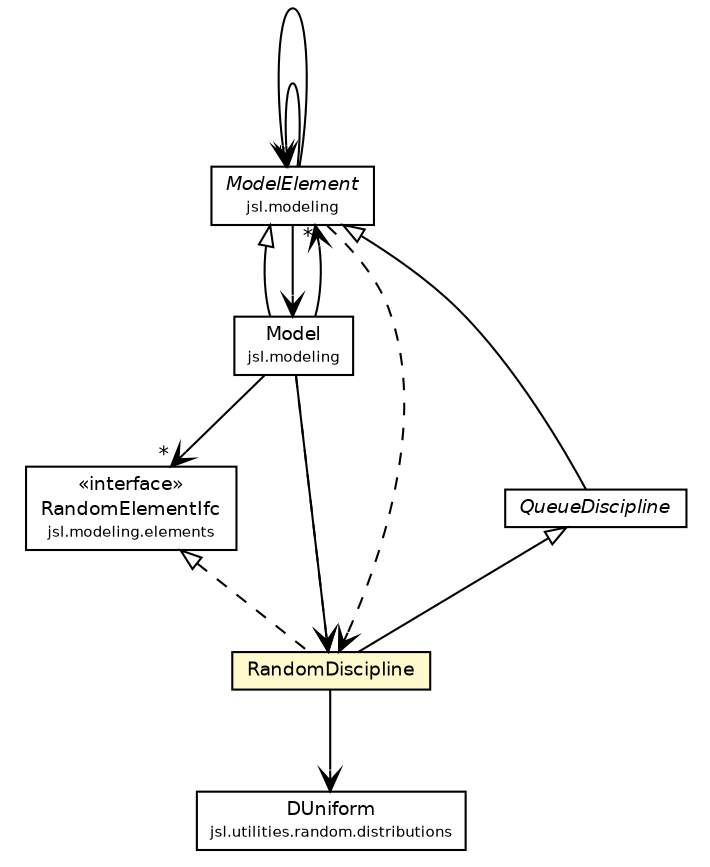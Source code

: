 #!/usr/local/bin/dot
#
# Class diagram 
# Generated by UMLGraph version 5.4 (http://www.umlgraph.org/)
#

digraph G {
	edge [fontname="Helvetica",fontsize=10,labelfontname="Helvetica",labelfontsize=10];
	node [fontname="Helvetica",fontsize=10,shape=plaintext];
	nodesep=0.25;
	ranksep=0.5;
	// jsl.modeling.ModelElement
	c163379 [label=<<table title="jsl.modeling.ModelElement" border="0" cellborder="1" cellspacing="0" cellpadding="2" port="p" href="../../ModelElement.html">
		<tr><td><table border="0" cellspacing="0" cellpadding="1">
<tr><td align="center" balign="center"><font face="Helvetica-Oblique"> ModelElement </font></td></tr>
<tr><td align="center" balign="center"><font point-size="7.0"> jsl.modeling </font></td></tr>
		</table></td></tr>
		</table>>, URL="../../ModelElement.html", fontname="Helvetica", fontcolor="black", fontsize=9.0];
	// jsl.modeling.Model
	c163382 [label=<<table title="jsl.modeling.Model" border="0" cellborder="1" cellspacing="0" cellpadding="2" port="p" href="../../Model.html">
		<tr><td><table border="0" cellspacing="0" cellpadding="1">
<tr><td align="center" balign="center"> Model </td></tr>
<tr><td align="center" balign="center"><font point-size="7.0"> jsl.modeling </font></td></tr>
		</table></td></tr>
		</table>>, URL="../../Model.html", fontname="Helvetica", fontcolor="black", fontsize=9.0];
	// jsl.modeling.elements.RandomElementIfc
	c163405 [label=<<table title="jsl.modeling.elements.RandomElementIfc" border="0" cellborder="1" cellspacing="0" cellpadding="2" port="p" href="../RandomElementIfc.html">
		<tr><td><table border="0" cellspacing="0" cellpadding="1">
<tr><td align="center" balign="center"> &#171;interface&#187; </td></tr>
<tr><td align="center" balign="center"> RandomElementIfc </td></tr>
<tr><td align="center" balign="center"><font point-size="7.0"> jsl.modeling.elements </font></td></tr>
		</table></td></tr>
		</table>>, URL="../RandomElementIfc.html", fontname="Helvetica", fontcolor="black", fontsize=9.0];
	// jsl.modeling.elements.queue.RandomDiscipline
	c163450 [label=<<table title="jsl.modeling.elements.queue.RandomDiscipline" border="0" cellborder="1" cellspacing="0" cellpadding="2" port="p" bgcolor="lemonChiffon" href="./RandomDiscipline.html">
		<tr><td><table border="0" cellspacing="0" cellpadding="1">
<tr><td align="center" balign="center"> RandomDiscipline </td></tr>
		</table></td></tr>
		</table>>, URL="./RandomDiscipline.html", fontname="Helvetica", fontcolor="black", fontsize=9.0];
	// jsl.modeling.elements.queue.QueueDiscipline
	c163452 [label=<<table title="jsl.modeling.elements.queue.QueueDiscipline" border="0" cellborder="1" cellspacing="0" cellpadding="2" port="p" href="./QueueDiscipline.html">
		<tr><td><table border="0" cellspacing="0" cellpadding="1">
<tr><td align="center" balign="center"><font face="Helvetica-Oblique"> QueueDiscipline </font></td></tr>
		</table></td></tr>
		</table>>, URL="./QueueDiscipline.html", fontname="Helvetica", fontcolor="black", fontsize=9.0];
	// jsl.utilities.random.distributions.DUniform
	c163754 [label=<<table title="jsl.utilities.random.distributions.DUniform" border="0" cellborder="1" cellspacing="0" cellpadding="2" port="p" href="../../../utilities/random/distributions/DUniform.html">
		<tr><td><table border="0" cellspacing="0" cellpadding="1">
<tr><td align="center" balign="center"> DUniform </td></tr>
<tr><td align="center" balign="center"><font point-size="7.0"> jsl.utilities.random.distributions </font></td></tr>
		</table></td></tr>
		</table>>, URL="../../../utilities/random/distributions/DUniform.html", fontname="Helvetica", fontcolor="black", fontsize=9.0];
	//jsl.modeling.Model extends jsl.modeling.ModelElement
	c163379:p -> c163382:p [dir=back,arrowtail=empty];
	//jsl.modeling.elements.queue.RandomDiscipline extends jsl.modeling.elements.queue.QueueDiscipline
	c163452:p -> c163450:p [dir=back,arrowtail=empty];
	//jsl.modeling.elements.queue.RandomDiscipline implements jsl.modeling.elements.RandomElementIfc
	c163405:p -> c163450:p [dir=back,arrowtail=empty,style=dashed];
	//jsl.modeling.elements.queue.QueueDiscipline extends jsl.modeling.ModelElement
	c163379:p -> c163452:p [dir=back,arrowtail=empty];
	// jsl.modeling.ModelElement NAVASSOC jsl.modeling.Model
	c163379:p -> c163382:p [taillabel="", label="", headlabel="", fontname="Helvetica", fontcolor="black", fontsize=10.0, color="black", arrowhead=open];
	// jsl.modeling.ModelElement NAVASSOC jsl.modeling.ModelElement
	c163379:p -> c163379:p [taillabel="", label="", headlabel="*", fontname="Helvetica", fontcolor="black", fontsize=10.0, color="black", arrowhead=open];
	// jsl.modeling.ModelElement NAVASSOC jsl.modeling.ModelElement
	c163379:p -> c163379:p [taillabel="", label="", headlabel="", fontname="Helvetica", fontcolor="black", fontsize=10.0, color="black", arrowhead=open];
	// jsl.modeling.Model NAVASSOC jsl.modeling.elements.RandomElementIfc
	c163382:p -> c163405:p [taillabel="", label="", headlabel="*", fontname="Helvetica", fontcolor="black", fontsize=10.0, color="black", arrowhead=open];
	// jsl.modeling.Model NAVASSOC jsl.modeling.ModelElement
	c163382:p -> c163379:p [taillabel="", label="", headlabel="*", fontname="Helvetica", fontcolor="black", fontsize=10.0, color="black", arrowhead=open];
	// jsl.modeling.Model NAVASSOC jsl.modeling.elements.queue.RandomDiscipline
	c163382:p -> c163450:p [taillabel="", label="", headlabel="", fontname="Helvetica", fontcolor="black", fontsize=10.0, color="black", arrowhead=open];
	// jsl.modeling.elements.queue.RandomDiscipline NAVASSOC jsl.utilities.random.distributions.DUniform
	c163450:p -> c163754:p [taillabel="", label="", headlabel="", fontname="Helvetica", fontcolor="black", fontsize=10.0, color="black", arrowhead=open];
	// jsl.modeling.ModelElement DEPEND jsl.modeling.elements.queue.RandomDiscipline
	c163379:p -> c163450:p [taillabel="", label="", headlabel="", fontname="Helvetica", fontcolor="black", fontsize=10.0, color="black", arrowhead=open, style=dashed];
	// jsl.modeling.Model DEPEND jsl.modeling.elements.queue.RandomDiscipline
	c163382:p -> c163450:p [taillabel="", label="", headlabel="", fontname="Helvetica", fontcolor="black", fontsize=10.0, color="black", arrowhead=open, style=dashed];
}


